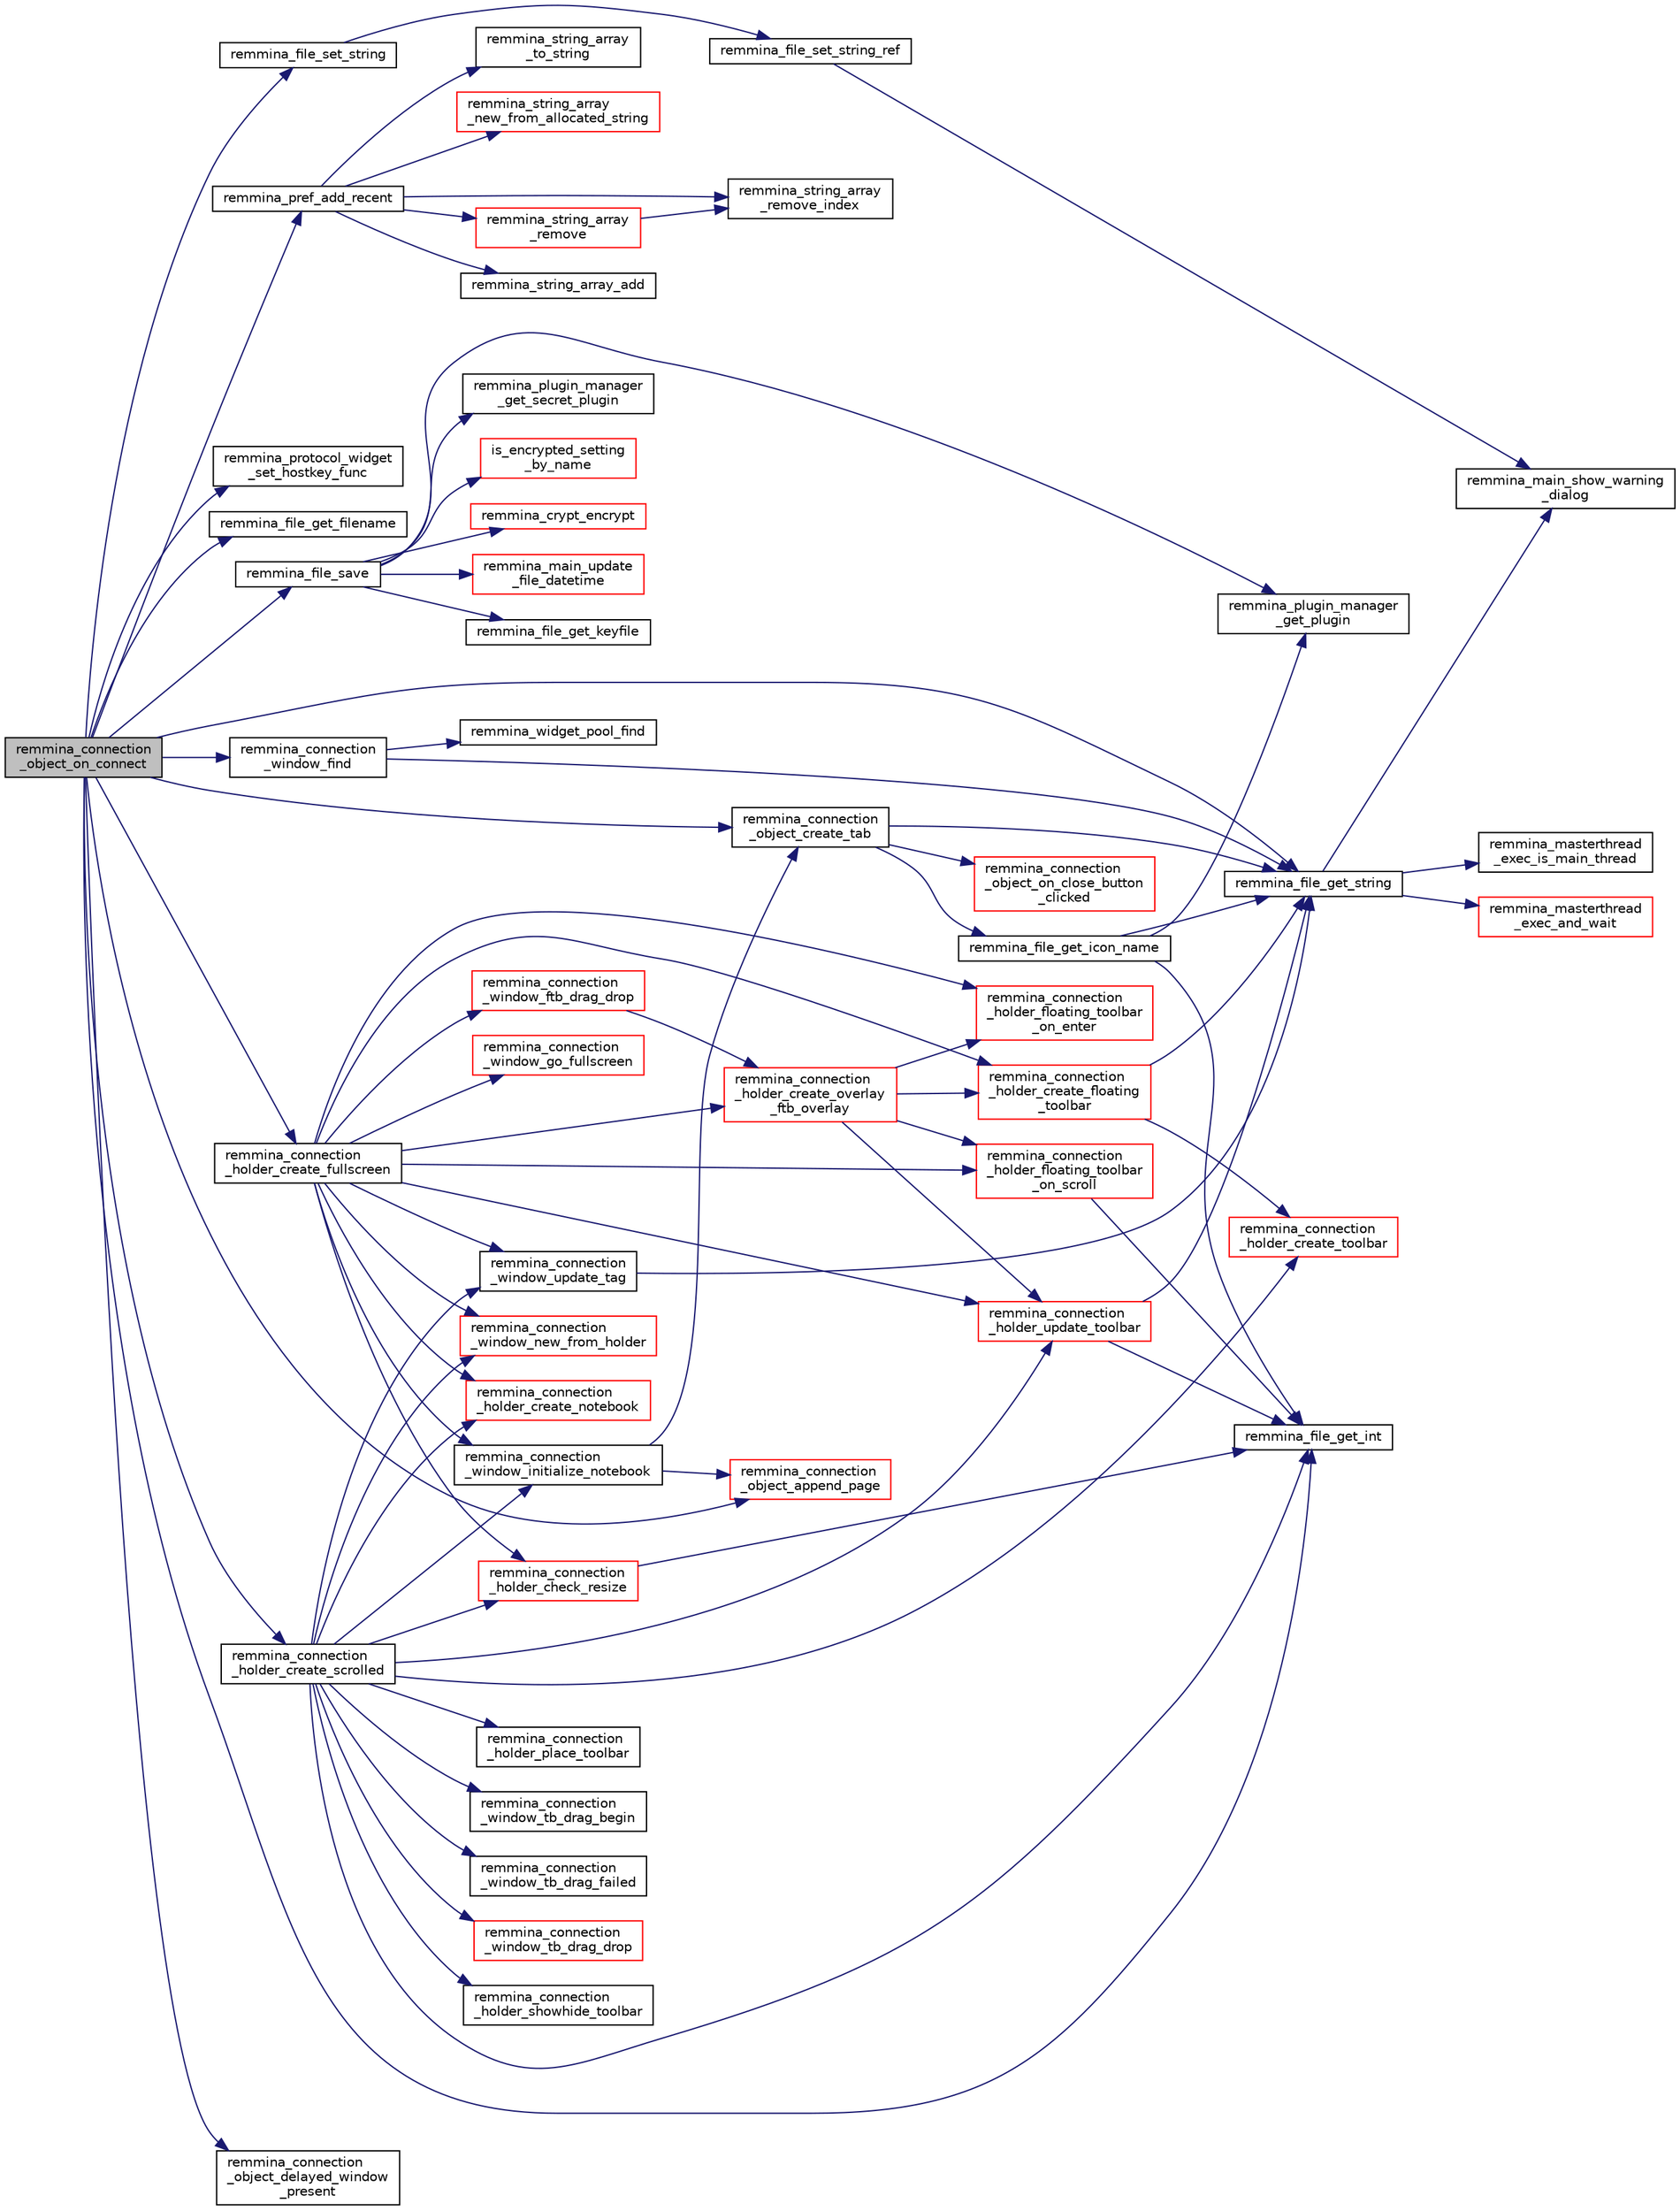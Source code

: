 digraph "remmina_connection_object_on_connect"
{
  edge [fontname="Helvetica",fontsize="10",labelfontname="Helvetica",labelfontsize="10"];
  node [fontname="Helvetica",fontsize="10",shape=record];
  rankdir="LR";
  Node11080 [label="remmina_connection\l_object_on_connect",height=0.2,width=0.4,color="black", fillcolor="grey75", style="filled", fontcolor="black"];
  Node11080 -> Node11081 [color="midnightblue",fontsize="10",style="solid",fontname="Helvetica"];
  Node11081 [label="remmina_connection\l_window_find",height=0.2,width=0.4,color="black", fillcolor="white", style="filled",URL="$remmina__connection__window_8c.html#ae73329eababe2888df3ace5c2b94b410"];
  Node11081 -> Node11082 [color="midnightblue",fontsize="10",style="solid",fontname="Helvetica"];
  Node11082 [label="remmina_file_get_string",height=0.2,width=0.4,color="black", fillcolor="white", style="filled",URL="$remmina__file_8c.html#a8eb1b213d9d08c6ad13683ce05f4355e"];
  Node11082 -> Node11083 [color="midnightblue",fontsize="10",style="solid",fontname="Helvetica"];
  Node11083 [label="remmina_masterthread\l_exec_is_main_thread",height=0.2,width=0.4,color="black", fillcolor="white", style="filled",URL="$remmina__masterthread__exec_8c.html#a3a52e863a3a3da6da6bb5d36c13b7ff4"];
  Node11082 -> Node11084 [color="midnightblue",fontsize="10",style="solid",fontname="Helvetica"];
  Node11084 [label="remmina_masterthread\l_exec_and_wait",height=0.2,width=0.4,color="red", fillcolor="white", style="filled",URL="$remmina__masterthread__exec_8c.html#a14628c2470cac50e87916a70ea05c97d"];
  Node11082 -> Node11090 [color="midnightblue",fontsize="10",style="solid",fontname="Helvetica"];
  Node11090 [label="remmina_main_show_warning\l_dialog",height=0.2,width=0.4,color="black", fillcolor="white", style="filled",URL="$remmina__main_8c.html#ad99b9c0bf2fa8c166a8b4a09e06ffdf7"];
  Node11081 -> Node11152 [color="midnightblue",fontsize="10",style="solid",fontname="Helvetica"];
  Node11152 [label="remmina_widget_pool_find",height=0.2,width=0.4,color="black", fillcolor="white", style="filled",URL="$remmina__widget__pool_8c.html#ab776b24a3b829a1d5dd7974cb8582c05"];
  Node11080 -> Node11153 [color="midnightblue",fontsize="10",style="solid",fontname="Helvetica"];
  Node11153 [label="remmina_protocol_widget\l_set_hostkey_func",height=0.2,width=0.4,color="black", fillcolor="white", style="filled",URL="$remmina__protocol__widget_8c.html#a9e77e4da16282ef5413f57b124038bff"];
  Node11080 -> Node11125 [color="midnightblue",fontsize="10",style="solid",fontname="Helvetica"];
  Node11125 [label="remmina_file_get_filename",height=0.2,width=0.4,color="black", fillcolor="white", style="filled",URL="$remmina__file_8c.html#ad1e4f3a0f64cd98e301044b6c38a1f1d"];
  Node11080 -> Node11154 [color="midnightblue",fontsize="10",style="solid",fontname="Helvetica"];
  Node11154 [label="remmina_pref_add_recent",height=0.2,width=0.4,color="black", fillcolor="white", style="filled",URL="$remmina__pref_8c.html#ab9e75c6bf39aa93a87d421fc3d742d60"];
  Node11154 -> Node11155 [color="midnightblue",fontsize="10",style="solid",fontname="Helvetica"];
  Node11155 [label="remmina_string_array\l_new_from_allocated_string",height=0.2,width=0.4,color="red", fillcolor="white", style="filled",URL="$remmina__string__array_8c.html#a462a635b3a55cc0e3af087ff996fba9a"];
  Node11154 -> Node11157 [color="midnightblue",fontsize="10",style="solid",fontname="Helvetica"];
  Node11157 [label="remmina_string_array\l_remove",height=0.2,width=0.4,color="red", fillcolor="white", style="filled",URL="$remmina__string__array_8c.html#a2a8a9753ebf61c9418a77ba3dd654ff3"];
  Node11157 -> Node11158 [color="midnightblue",fontsize="10",style="solid",fontname="Helvetica"];
  Node11158 [label="remmina_string_array\l_remove_index",height=0.2,width=0.4,color="black", fillcolor="white", style="filled",URL="$remmina__string__array_8c.html#a40811c036e46f6544ab6c4cff445454b"];
  Node11154 -> Node11158 [color="midnightblue",fontsize="10",style="solid",fontname="Helvetica"];
  Node11154 -> Node11107 [color="midnightblue",fontsize="10",style="solid",fontname="Helvetica"];
  Node11107 [label="remmina_string_array_add",height=0.2,width=0.4,color="black", fillcolor="white", style="filled",URL="$remmina__string__array_8c.html#a2aaacca7db4b86f836486cfb559398f0"];
  Node11154 -> Node11159 [color="midnightblue",fontsize="10",style="solid",fontname="Helvetica"];
  Node11159 [label="remmina_string_array\l_to_string",height=0.2,width=0.4,color="black", fillcolor="white", style="filled",URL="$remmina__string__array_8c.html#a96f7bec7ce32de6cf5deadcd5aec51ec"];
  Node11080 -> Node11082 [color="midnightblue",fontsize="10",style="solid",fontname="Helvetica"];
  Node11080 -> Node11088 [color="midnightblue",fontsize="10",style="solid",fontname="Helvetica"];
  Node11088 [label="remmina_file_set_string",height=0.2,width=0.4,color="black", fillcolor="white", style="filled",URL="$remmina__file_8c.html#a85ca1ca2d0bf9ef29e490c6f4527a954"];
  Node11088 -> Node11089 [color="midnightblue",fontsize="10",style="solid",fontname="Helvetica"];
  Node11089 [label="remmina_file_set_string_ref",height=0.2,width=0.4,color="black", fillcolor="white", style="filled",URL="$remmina__file_8c.html#a74951c1067a1a5e1341f5e1c1206dec6"];
  Node11089 -> Node11090 [color="midnightblue",fontsize="10",style="solid",fontname="Helvetica"];
  Node11080 -> Node11091 [color="midnightblue",fontsize="10",style="solid",fontname="Helvetica"];
  Node11091 [label="remmina_file_save",height=0.2,width=0.4,color="black", fillcolor="white", style="filled",URL="$remmina__file_8c.html#a8c893a5deec9bc446bd89cc9973416c7"];
  Node11091 -> Node11092 [color="midnightblue",fontsize="10",style="solid",fontname="Helvetica"];
  Node11092 [label="remmina_file_get_keyfile",height=0.2,width=0.4,color="black", fillcolor="white", style="filled",URL="$remmina__file_8c.html#a89ec355adbf6e03ad16d7faf810af46f"];
  Node11091 -> Node11093 [color="midnightblue",fontsize="10",style="solid",fontname="Helvetica"];
  Node11093 [label="remmina_plugin_manager\l_get_plugin",height=0.2,width=0.4,color="black", fillcolor="white", style="filled",URL="$remmina__plugin__manager_8c.html#a3872c8656a8a3d5147bcc603471c1932"];
  Node11091 -> Node11094 [color="midnightblue",fontsize="10",style="solid",fontname="Helvetica"];
  Node11094 [label="remmina_plugin_manager\l_get_secret_plugin",height=0.2,width=0.4,color="black", fillcolor="white", style="filled",URL="$remmina__plugin__manager_8c.html#ad380a98f6624aa8c830015c8b428b7b4"];
  Node11091 -> Node11095 [color="midnightblue",fontsize="10",style="solid",fontname="Helvetica"];
  Node11095 [label="is_encrypted_setting\l_by_name",height=0.2,width=0.4,color="red", fillcolor="white", style="filled",URL="$remmina__file_8c.html#a72580559fa04082418a993fec4c77281"];
  Node11091 -> Node11099 [color="midnightblue",fontsize="10",style="solid",fontname="Helvetica"];
  Node11099 [label="remmina_crypt_encrypt",height=0.2,width=0.4,color="red", fillcolor="white", style="filled",URL="$remmina__crypt_8c.html#aa02cf0fed3eb68d6a89815c3ba3bf7b1"];
  Node11091 -> Node11101 [color="midnightblue",fontsize="10",style="solid",fontname="Helvetica"];
  Node11101 [label="remmina_main_update\l_file_datetime",height=0.2,width=0.4,color="red", fillcolor="white", style="filled",URL="$remmina__main_8c.html#a5ae0372dafe41f96a09097c07d1b270a"];
  Node11080 -> Node11124 [color="midnightblue",fontsize="10",style="solid",fontname="Helvetica"];
  Node11124 [label="remmina_file_get_int",height=0.2,width=0.4,color="black", fillcolor="white", style="filled",URL="$remmina__file_8c.html#a4884356c195dcfb4ceacf641a1e74e66"];
  Node11080 -> Node11160 [color="midnightblue",fontsize="10",style="solid",fontname="Helvetica"];
  Node11160 [label="remmina_connection\l_holder_create_fullscreen",height=0.2,width=0.4,color="black", fillcolor="white", style="filled",URL="$remmina__connection__window_8c.html#ae67ca4d276339723c1ff87fc224eaccf"];
  Node11160 -> Node11161 [color="midnightblue",fontsize="10",style="solid",fontname="Helvetica"];
  Node11161 [label="remmina_connection\l_window_new_from_holder",height=0.2,width=0.4,color="red", fillcolor="white", style="filled",URL="$remmina__connection__window_8c.html#a0ff4775a640861c11f2bc9f4e4680ed5"];
  Node11160 -> Node11257 [color="midnightblue",fontsize="10",style="solid",fontname="Helvetica"];
  Node11257 [label="remmina_connection\l_holder_create_notebook",height=0.2,width=0.4,color="red", fillcolor="white", style="filled",URL="$remmina__connection__window_8c.html#ae616dc409c5775dc73d9a83c1f081705"];
  Node11160 -> Node11316 [color="midnightblue",fontsize="10",style="solid",fontname="Helvetica"];
  Node11316 [label="remmina_connection\l_window_initialize_notebook",height=0.2,width=0.4,color="black", fillcolor="white", style="filled",URL="$remmina__connection__window_8c.html#aa28770c2f7c156eb4574227310481041"];
  Node11316 -> Node11317 [color="midnightblue",fontsize="10",style="solid",fontname="Helvetica"];
  Node11317 [label="remmina_connection\l_object_create_tab",height=0.2,width=0.4,color="black", fillcolor="white", style="filled",URL="$remmina__connection__window_8c.html#a888c4dd031e9366a3284cb34351865aa"];
  Node11317 -> Node11123 [color="midnightblue",fontsize="10",style="solid",fontname="Helvetica"];
  Node11123 [label="remmina_file_get_icon_name",height=0.2,width=0.4,color="black", fillcolor="white", style="filled",URL="$remmina__file_8c.html#a2feb8e9e32f3ff4e2fac836e67a77331"];
  Node11123 -> Node11093 [color="midnightblue",fontsize="10",style="solid",fontname="Helvetica"];
  Node11123 -> Node11082 [color="midnightblue",fontsize="10",style="solid",fontname="Helvetica"];
  Node11123 -> Node11124 [color="midnightblue",fontsize="10",style="solid",fontname="Helvetica"];
  Node11317 -> Node11082 [color="midnightblue",fontsize="10",style="solid",fontname="Helvetica"];
  Node11317 -> Node11318 [color="midnightblue",fontsize="10",style="solid",fontname="Helvetica"];
  Node11318 [label="remmina_connection\l_object_on_close_button\l_clicked",height=0.2,width=0.4,color="red", fillcolor="white", style="filled",URL="$remmina__connection__window_8c.html#a4108c65715a02c0a7b570a2393027c2b"];
  Node11316 -> Node11319 [color="midnightblue",fontsize="10",style="solid",fontname="Helvetica"];
  Node11319 [label="remmina_connection\l_object_append_page",height=0.2,width=0.4,color="red", fillcolor="white", style="filled",URL="$remmina__connection__window_8c.html#ac06b41c974d5cfc6277f50b617a550bb"];
  Node11160 -> Node11327 [color="midnightblue",fontsize="10",style="solid",fontname="Helvetica"];
  Node11327 [label="remmina_connection\l_window_update_tag",height=0.2,width=0.4,color="black", fillcolor="white", style="filled",URL="$remmina__connection__window_8c.html#a49552d7adf2f4e22a59d89802171e52b"];
  Node11327 -> Node11082 [color="midnightblue",fontsize="10",style="solid",fontname="Helvetica"];
  Node11160 -> Node11335 [color="midnightblue",fontsize="10",style="solid",fontname="Helvetica"];
  Node11335 [label="remmina_connection\l_holder_create_overlay\l_ftb_overlay",height=0.2,width=0.4,color="red", fillcolor="white", style="filled",URL="$remmina__connection__window_8c.html#ab2edcb806312b3367c70fbb13c383ae0"];
  Node11335 -> Node11336 [color="midnightblue",fontsize="10",style="solid",fontname="Helvetica"];
  Node11336 [label="remmina_connection\l_holder_create_floating\l_toolbar",height=0.2,width=0.4,color="red", fillcolor="white", style="filled",URL="$remmina__connection__window_8c.html#a967dca6c1876afc3e6bcb763f9709d43"];
  Node11336 -> Node11261 [color="midnightblue",fontsize="10",style="solid",fontname="Helvetica"];
  Node11261 [label="remmina_connection\l_holder_create_toolbar",height=0.2,width=0.4,color="red", fillcolor="white", style="filled",URL="$remmina__connection__window_8c.html#af8138da72278e9e9000276e08a6fd984"];
  Node11336 -> Node11082 [color="midnightblue",fontsize="10",style="solid",fontname="Helvetica"];
  Node11335 -> Node11238 [color="midnightblue",fontsize="10",style="solid",fontname="Helvetica"];
  Node11238 [label="remmina_connection\l_holder_update_toolbar",height=0.2,width=0.4,color="red", fillcolor="white", style="filled",URL="$remmina__connection__window_8c.html#a1b31d50e3792f41f4f78c1dbc1c5b27c"];
  Node11238 -> Node11124 [color="midnightblue",fontsize="10",style="solid",fontname="Helvetica"];
  Node11238 -> Node11082 [color="midnightblue",fontsize="10",style="solid",fontname="Helvetica"];
  Node11335 -> Node11339 [color="midnightblue",fontsize="10",style="solid",fontname="Helvetica"];
  Node11339 [label="remmina_connection\l_holder_floating_toolbar\l_on_enter",height=0.2,width=0.4,color="red", fillcolor="white", style="filled",URL="$remmina__connection__window_8c.html#a5b12b74df51eda99c7e34a4d016e4f1e"];
  Node11335 -> Node11340 [color="midnightblue",fontsize="10",style="solid",fontname="Helvetica"];
  Node11340 [label="remmina_connection\l_holder_floating_toolbar\l_on_scroll",height=0.2,width=0.4,color="red", fillcolor="white", style="filled",URL="$remmina__connection__window_8c.html#a9d0e16bc9f0d555b3832b2ff6be66e3f"];
  Node11340 -> Node11124 [color="midnightblue",fontsize="10",style="solid",fontname="Helvetica"];
  Node11160 -> Node11341 [color="midnightblue",fontsize="10",style="solid",fontname="Helvetica"];
  Node11341 [label="remmina_connection\l_window_ftb_drag_drop",height=0.2,width=0.4,color="red", fillcolor="white", style="filled",URL="$remmina__connection__window_8c.html#a15c9b2bd929f8f2bb64d0bb6fa60f067"];
  Node11341 -> Node11335 [color="midnightblue",fontsize="10",style="solid",fontname="Helvetica"];
  Node11160 -> Node11336 [color="midnightblue",fontsize="10",style="solid",fontname="Helvetica"];
  Node11160 -> Node11238 [color="midnightblue",fontsize="10",style="solid",fontname="Helvetica"];
  Node11160 -> Node11339 [color="midnightblue",fontsize="10",style="solid",fontname="Helvetica"];
  Node11160 -> Node11340 [color="midnightblue",fontsize="10",style="solid",fontname="Helvetica"];
  Node11160 -> Node11222 [color="midnightblue",fontsize="10",style="solid",fontname="Helvetica"];
  Node11222 [label="remmina_connection\l_holder_check_resize",height=0.2,width=0.4,color="red", fillcolor="white", style="filled",URL="$remmina__connection__window_8c.html#adf48e258e535235d29c9638333488920"];
  Node11222 -> Node11124 [color="midnightblue",fontsize="10",style="solid",fontname="Helvetica"];
  Node11160 -> Node11342 [color="midnightblue",fontsize="10",style="solid",fontname="Helvetica"];
  Node11342 [label="remmina_connection\l_window_go_fullscreen",height=0.2,width=0.4,color="red", fillcolor="white", style="filled",URL="$remmina__connection__window_8c.html#a10b3a54bf50f7522ee272932673e9419"];
  Node11080 -> Node11260 [color="midnightblue",fontsize="10",style="solid",fontname="Helvetica"];
  Node11260 [label="remmina_connection\l_holder_create_scrolled",height=0.2,width=0.4,color="black", fillcolor="white", style="filled",URL="$remmina__connection__window_8c.html#a57b3656c37df65d276ddd50a16906dc7"];
  Node11260 -> Node11161 [color="midnightblue",fontsize="10",style="solid",fontname="Helvetica"];
  Node11260 -> Node11124 [color="midnightblue",fontsize="10",style="solid",fontname="Helvetica"];
  Node11260 -> Node11261 [color="midnightblue",fontsize="10",style="solid",fontname="Helvetica"];
  Node11260 -> Node11257 [color="midnightblue",fontsize="10",style="solid",fontname="Helvetica"];
  Node11260 -> Node11310 [color="midnightblue",fontsize="10",style="solid",fontname="Helvetica"];
  Node11310 [label="remmina_connection\l_holder_place_toolbar",height=0.2,width=0.4,color="black", fillcolor="white", style="filled",URL="$remmina__connection__window_8c.html#a3627c2a73e45f25e4672fcce27af9a18"];
  Node11260 -> Node11311 [color="midnightblue",fontsize="10",style="solid",fontname="Helvetica"];
  Node11311 [label="remmina_connection\l_window_tb_drag_begin",height=0.2,width=0.4,color="black", fillcolor="white", style="filled",URL="$remmina__connection__window_8c.html#ae072f58def6470b4cecd2c625d6411e6"];
  Node11260 -> Node11312 [color="midnightblue",fontsize="10",style="solid",fontname="Helvetica"];
  Node11312 [label="remmina_connection\l_window_tb_drag_failed",height=0.2,width=0.4,color="black", fillcolor="white", style="filled",URL="$remmina__connection__window_8c.html#aac99c87f16b44843e8eb41bea27cbe2a"];
  Node11260 -> Node11313 [color="midnightblue",fontsize="10",style="solid",fontname="Helvetica"];
  Node11313 [label="remmina_connection\l_window_tb_drag_drop",height=0.2,width=0.4,color="red", fillcolor="white", style="filled",URL="$remmina__connection__window_8c.html#a289101aed4f30397f39880960aae2ac3"];
  Node11260 -> Node11316 [color="midnightblue",fontsize="10",style="solid",fontname="Helvetica"];
  Node11260 -> Node11327 [color="midnightblue",fontsize="10",style="solid",fontname="Helvetica"];
  Node11260 -> Node11238 [color="midnightblue",fontsize="10",style="solid",fontname="Helvetica"];
  Node11260 -> Node11328 [color="midnightblue",fontsize="10",style="solid",fontname="Helvetica"];
  Node11328 [label="remmina_connection\l_holder_showhide_toolbar",height=0.2,width=0.4,color="black", fillcolor="white", style="filled",URL="$remmina__connection__window_8c.html#a3542c1aed620129ef10a0cb01b2db526"];
  Node11260 -> Node11222 [color="midnightblue",fontsize="10",style="solid",fontname="Helvetica"];
  Node11080 -> Node11317 [color="midnightblue",fontsize="10",style="solid",fontname="Helvetica"];
  Node11080 -> Node11319 [color="midnightblue",fontsize="10",style="solid",fontname="Helvetica"];
  Node11080 -> Node11344 [color="midnightblue",fontsize="10",style="solid",fontname="Helvetica"];
  Node11344 [label="remmina_connection\l_object_delayed_window\l_present",height=0.2,width=0.4,color="black", fillcolor="white", style="filled",URL="$remmina__connection__window_8c.html#afd1bfcfb4c203544904a85aba87d4c88"];
}
